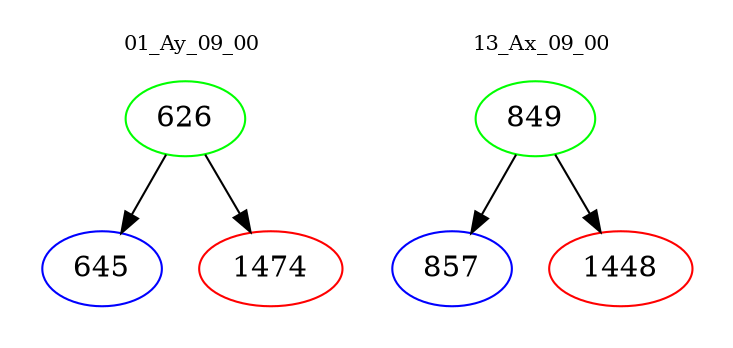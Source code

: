 digraph{
subgraph cluster_0 {
color = white
label = "01_Ay_09_00";
fontsize=10;
T0_626 [label="626", color="green"]
T0_626 -> T0_645 [color="black"]
T0_645 [label="645", color="blue"]
T0_626 -> T0_1474 [color="black"]
T0_1474 [label="1474", color="red"]
}
subgraph cluster_1 {
color = white
label = "13_Ax_09_00";
fontsize=10;
T1_849 [label="849", color="green"]
T1_849 -> T1_857 [color="black"]
T1_857 [label="857", color="blue"]
T1_849 -> T1_1448 [color="black"]
T1_1448 [label="1448", color="red"]
}
}

